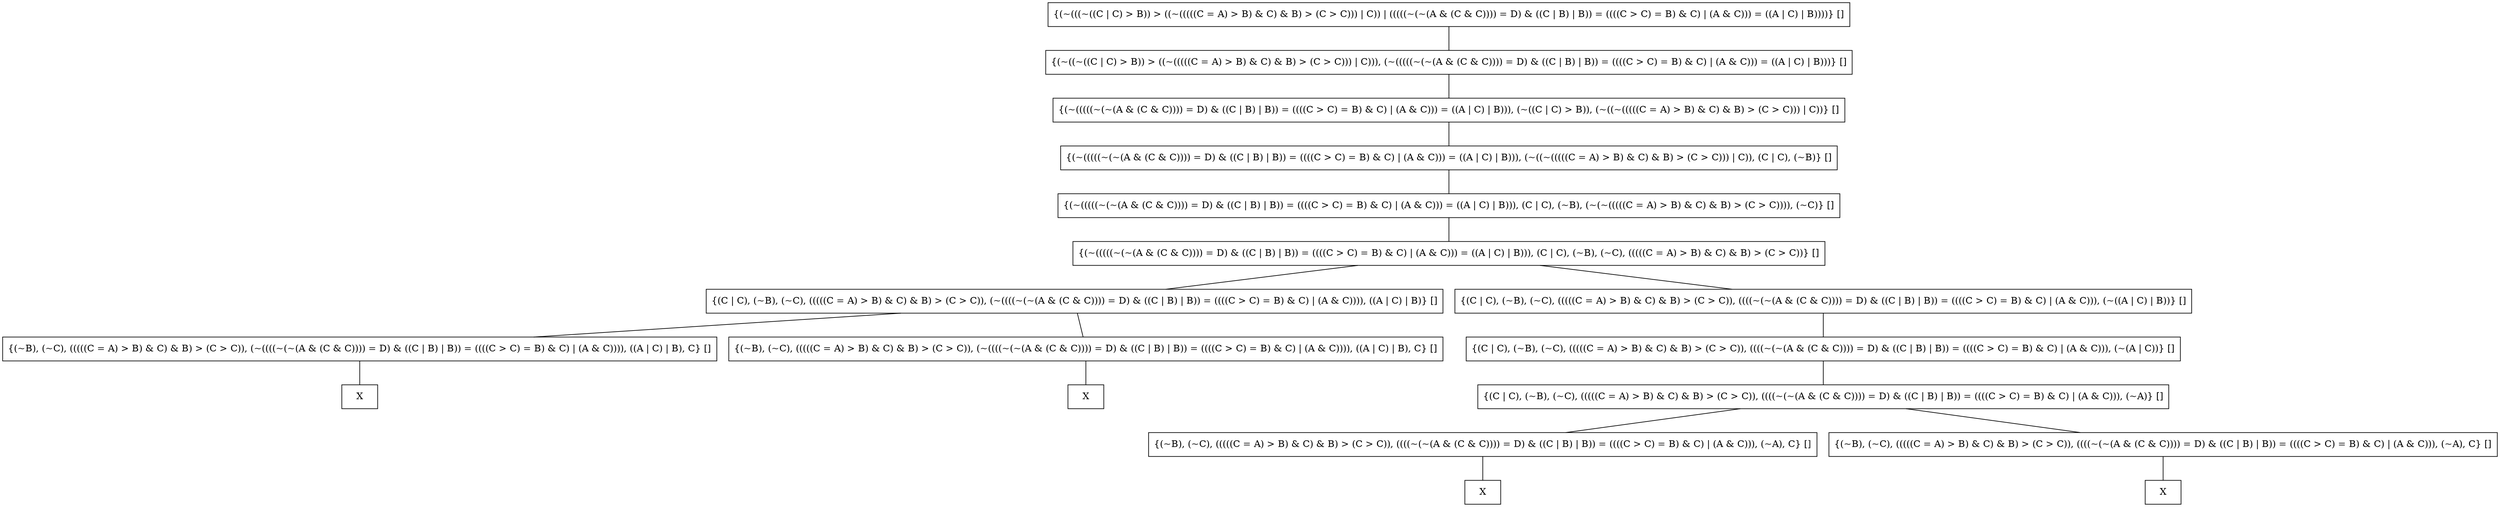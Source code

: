graph tableaux {
node[shape=box]
node1 [label = "{(~(((~((C | C) > B)) > ((~(((((C = A) > B) & C) & B) > (C > C))) | C)) | (((((~(~(A & (C & C)))) = D) & ((C | B) | B)) = ((((C > C) = B) & C) | (A & C))) = ((A | C) | B))))} []"]
node2 [label = "{(~((~((C | C) > B)) > ((~(((((C = A) > B) & C) & B) > (C > C))) | C))), (~(((((~(~(A & (C & C)))) = D) & ((C | B) | B)) = ((((C > C) = B) & C) | (A & C))) = ((A | C) | B)))} []"]
node1 -- node2
node3 [label = "{(~(((((~(~(A & (C & C)))) = D) & ((C | B) | B)) = ((((C > C) = B) & C) | (A & C))) = ((A | C) | B))), (~((C | C) > B)), (~((~(((((C = A) > B) & C) & B) > (C > C))) | C))} []"]
node2 -- node3
node4 [label = "{(~(((((~(~(A & (C & C)))) = D) & ((C | B) | B)) = ((((C > C) = B) & C) | (A & C))) = ((A | C) | B))), (~((~(((((C = A) > B) & C) & B) > (C > C))) | C)), (C | C), (~B)} []"]
node3 -- node4
node5 [label = "{(~(((((~(~(A & (C & C)))) = D) & ((C | B) | B)) = ((((C > C) = B) & C) | (A & C))) = ((A | C) | B))), (C | C), (~B), (~(~(((((C = A) > B) & C) & B) > (C > C)))), (~C)} []"]
node4 -- node5
node6 [label = "{(~(((((~(~(A & (C & C)))) = D) & ((C | B) | B)) = ((((C > C) = B) & C) | (A & C))) = ((A | C) | B))), (C | C), (~B), (~C), (((((C = A) > B) & C) & B) > (C > C))} []"]
node5 -- node6
node7 [label = "{(C | C), (~B), (~C), (((((C = A) > B) & C) & B) > (C > C)), (~((((~(~(A & (C & C)))) = D) & ((C | B) | B)) = ((((C > C) = B) & C) | (A & C)))), ((A | C) | B)} []"]
node6 -- node7
node8 [label = "{(~B), (~C), (((((C = A) > B) & C) & B) > (C > C)), (~((((~(~(A & (C & C)))) = D) & ((C | B) | B)) = ((((C > C) = B) & C) | (A & C)))), ((A | C) | B), C} []"]
node7 -- node8
node9 [ label = "X" ]
node8 -- node9
node10 [label = "{(~B), (~C), (((((C = A) > B) & C) & B) > (C > C)), (~((((~(~(A & (C & C)))) = D) & ((C | B) | B)) = ((((C > C) = B) & C) | (A & C)))), ((A | C) | B), C} []"]
node7 -- node10
node11 [ label = "X" ]
node10 -- node11
node12 [label = "{(C | C), (~B), (~C), (((((C = A) > B) & C) & B) > (C > C)), ((((~(~(A & (C & C)))) = D) & ((C | B) | B)) = ((((C > C) = B) & C) | (A & C))), (~((A | C) | B))} []"]
node6 -- node12
node13 [label = "{(C | C), (~B), (~C), (((((C = A) > B) & C) & B) > (C > C)), ((((~(~(A & (C & C)))) = D) & ((C | B) | B)) = ((((C > C) = B) & C) | (A & C))), (~(A | C))} []"]
node12 -- node13
node14 [label = "{(C | C), (~B), (~C), (((((C = A) > B) & C) & B) > (C > C)), ((((~(~(A & (C & C)))) = D) & ((C | B) | B)) = ((((C > C) = B) & C) | (A & C))), (~A)} []"]
node13 -- node14
node15 [label = "{(~B), (~C), (((((C = A) > B) & C) & B) > (C > C)), ((((~(~(A & (C & C)))) = D) & ((C | B) | B)) = ((((C > C) = B) & C) | (A & C))), (~A), C} []"]
node14 -- node15
node16 [ label = "X" ]
node15 -- node16
node17 [label = "{(~B), (~C), (((((C = A) > B) & C) & B) > (C > C)), ((((~(~(A & (C & C)))) = D) & ((C | B) | B)) = ((((C > C) = B) & C) | (A & C))), (~A), C} []"]
node14 -- node17
node18 [ label = "X" ]
node17 -- node18}